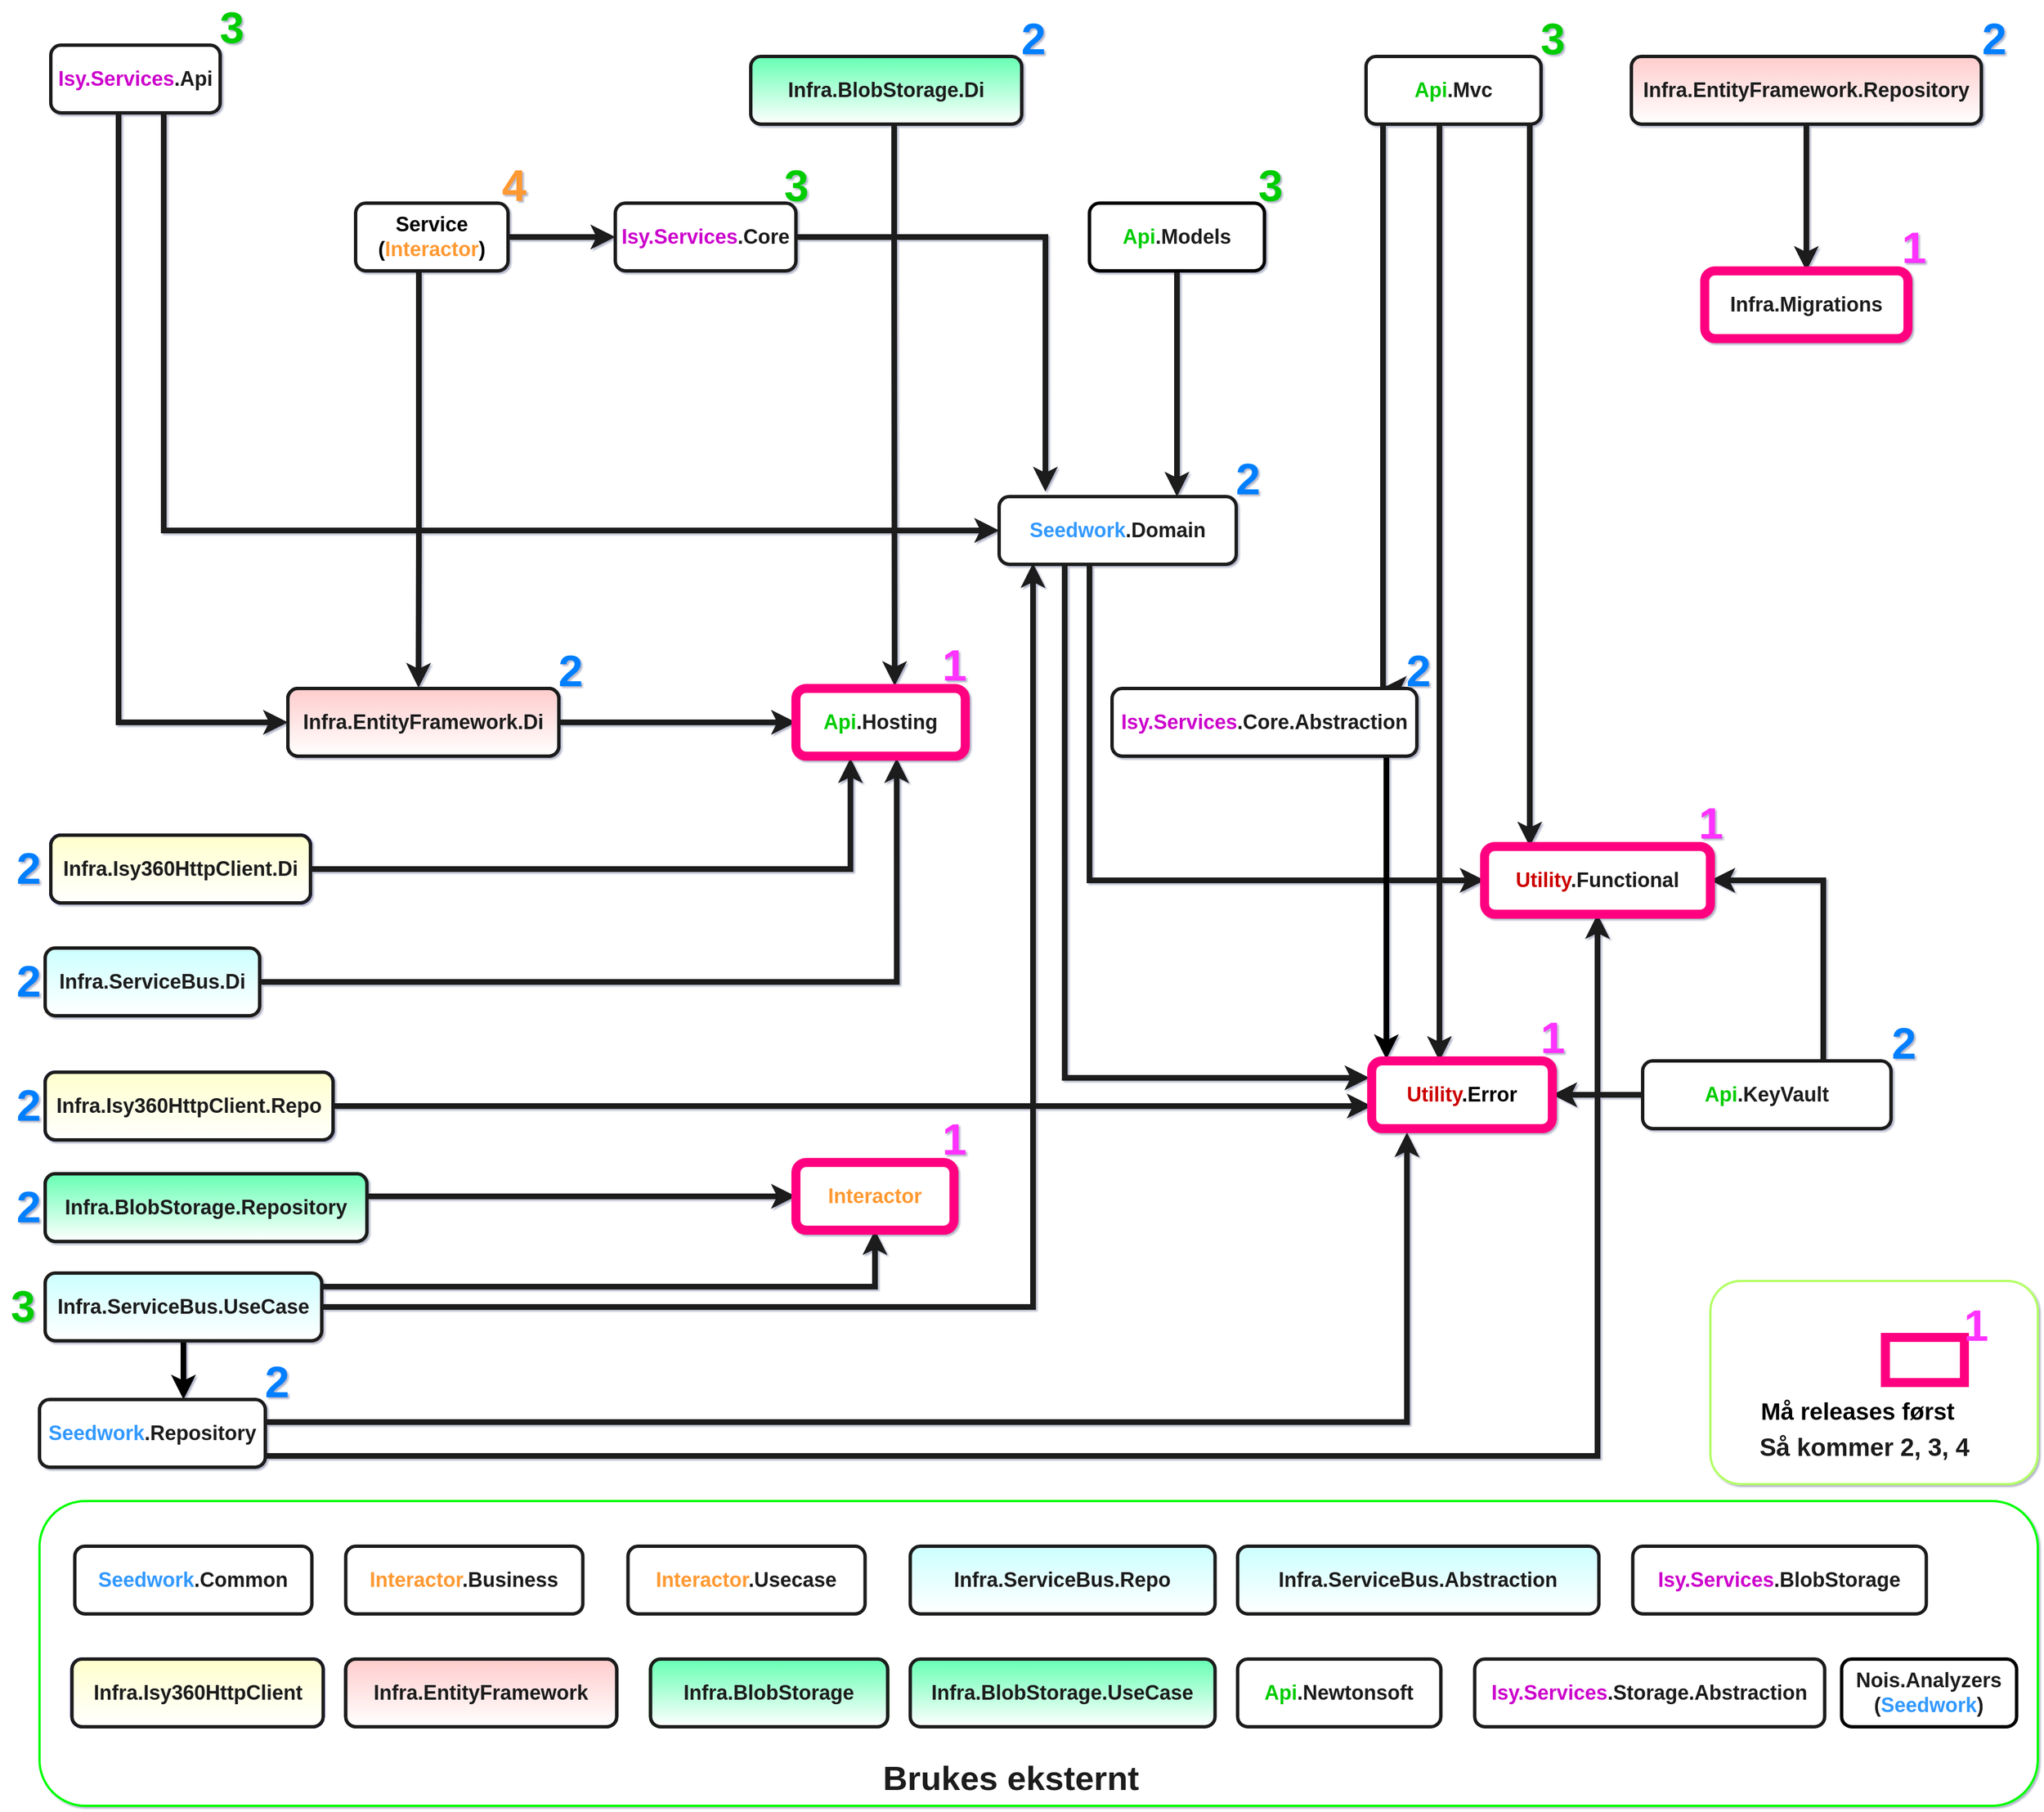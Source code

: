 <mxfile version="17.4.0" type="github">
  <diagram id="BloK7KgIiPIShck0txBu" name="Page-1">
    <mxGraphModel dx="2059" dy="1755" grid="1" gridSize="10" guides="1" tooltips="1" connect="1" arrows="1" fold="1" page="1" pageScale="1" pageWidth="2336" pageHeight="1654" background="#ffffff" math="0" shadow="1">
      <root>
        <mxCell id="0" />
        <mxCell id="1" parent="0" />
        <mxCell id="nN8ZbrXAPu-TwDH_L9tX-152" value="" style="rounded=1;whiteSpace=wrap;html=1;fontSize=22;fontColor=#1A1A1A;strokeColor=#B3FF66;strokeWidth=2;fillColor=#FFFFFF;gradientColor=#FFFFFF;" parent="1" vertex="1">
          <mxGeometry x="1520" y="1145" width="290" height="180" as="geometry" />
        </mxCell>
        <mxCell id="nN8ZbrXAPu-TwDH_L9tX-120" value="" style="rounded=1;whiteSpace=wrap;html=1;fontSize=21;fontColor=#FF0000;strokeColor=#00FF00;strokeWidth=2;fillColor=#FFFFFF;gradientColor=#FFFFFF;" parent="1" vertex="1">
          <mxGeometry x="40" y="1340" width="1770" height="270" as="geometry" />
        </mxCell>
        <mxCell id="nN8ZbrXAPu-TwDH_L9tX-8" style="edgeStyle=orthogonalEdgeStyle;rounded=0;orthogonalLoop=1;jettySize=auto;html=1;entryX=0;entryY=0.5;entryDx=0;entryDy=0;fontSize=18;fillColor=#ffe6cc;strokeColor=#1A1A1A;strokeWidth=5;" parent="1" source="Rtryp6twmH3HQ59ZCYGV-1" target="nN8ZbrXAPu-TwDH_L9tX-7" edge="1">
          <mxGeometry relative="1" as="geometry">
            <Array as="points">
              <mxPoint x="110" y="650" />
            </Array>
          </mxGeometry>
        </mxCell>
        <mxCell id="nN8ZbrXAPu-TwDH_L9tX-57" style="edgeStyle=orthogonalEdgeStyle;rounded=0;orthogonalLoop=1;jettySize=auto;html=1;entryX=0;entryY=0.5;entryDx=0;entryDy=0;fontSize=18;fillColor=#ffe6cc;strokeColor=#1A1A1A;strokeWidth=5;" parent="1" source="Rtryp6twmH3HQ59ZCYGV-1" target="nN8ZbrXAPu-TwDH_L9tX-2" edge="1">
          <mxGeometry relative="1" as="geometry">
            <Array as="points">
              <mxPoint x="150" y="480" />
            </Array>
          </mxGeometry>
        </mxCell>
        <UserObject label="&lt;font style=&quot;font-size: 18px&quot;&gt;&lt;font color=&quot;#cc00cc&quot;&gt;Isy.Services&lt;/font&gt;.Api&lt;/font&gt;" link="Isy.Services.Api" id="Rtryp6twmH3HQ59ZCYGV-1">
          <mxCell style="rounded=1;whiteSpace=wrap;html=1;fillColor=#FFFFFF;strokeColor=#1A1A1A;strokeWidth=3;gradientColor=#FFFFFF;fontStyle=1;fontColor=#1A1A1A;" parent="1" vertex="1">
            <mxGeometry x="50" y="50" width="150" height="60" as="geometry" />
          </mxCell>
        </UserObject>
        <mxCell id="nN8ZbrXAPu-TwDH_L9tX-85" style="edgeStyle=orthogonalEdgeStyle;rounded=0;orthogonalLoop=1;jettySize=auto;html=1;entryX=0;entryY=0.5;entryDx=0;entryDy=0;fontSize=18;strokeWidth=5;fillColor=#d0cee2;strokeColor=#1A1A1A;" parent="1" source="nN8ZbrXAPu-TwDH_L9tX-2" target="nN8ZbrXAPu-TwDH_L9tX-91" edge="1">
          <mxGeometry relative="1" as="geometry">
            <Array as="points">
              <mxPoint x="970" y="790" />
            </Array>
          </mxGeometry>
        </mxCell>
        <mxCell id="nN8ZbrXAPu-TwDH_L9tX-94" style="edgeStyle=orthogonalEdgeStyle;rounded=0;orthogonalLoop=1;jettySize=auto;html=1;entryX=0;entryY=0.25;entryDx=0;entryDy=0;fontSize=18;strokeWidth=5;strokeColor=#1A1A1A;" parent="1" edge="1">
          <mxGeometry relative="1" as="geometry">
            <mxPoint x="948.067" y="510" as="sourcePoint" />
            <mxPoint x="1218" y="965" as="targetPoint" />
            <Array as="points">
              <mxPoint x="948" y="965" />
            </Array>
          </mxGeometry>
        </mxCell>
        <UserObject label="&lt;font style=&quot;font-size: 18px&quot;&gt;&lt;font color=&quot;#3399ff&quot;&gt;Seedwork&lt;/font&gt;.Domain&lt;/font&gt;" link="Isy.Services.Api" id="nN8ZbrXAPu-TwDH_L9tX-2">
          <mxCell style="rounded=1;whiteSpace=wrap;html=1;strokeWidth=3;fillColor=#FFFFFF;strokeColor=#1A1A1A;gradientColor=#FFFFFF;fontStyle=1;fontColor=#1A1A1A;" parent="1" vertex="1">
            <mxGeometry x="890" y="450" width="210" height="60" as="geometry" />
          </mxCell>
        </UserObject>
        <UserObject label="&lt;font style=&quot;font-size: 18px&quot;&gt;Utility.Functional&lt;/font&gt;" link="Isy.Services.Api" id="nN8ZbrXAPu-TwDH_L9tX-3">
          <mxCell style="rounded=1;whiteSpace=wrap;html=1;strokeWidth=6;strokeColor=#FF0080;" parent="1" vertex="1">
            <mxGeometry x="1320" y="760" width="200" height="60" as="geometry" />
          </mxCell>
        </UserObject>
        <UserObject label="&lt;font style=&quot;font-size: 18px&quot;&gt;Utility.Error&lt;/font&gt;" link="Isy.Services.Api" id="nN8ZbrXAPu-TwDH_L9tX-4">
          <mxCell style="rounded=1;whiteSpace=wrap;html=1;strokeWidth=6;strokeColor=#FF0080;" parent="1" vertex="1">
            <mxGeometry x="1220" y="950" width="160" height="60" as="geometry" />
          </mxCell>
        </UserObject>
        <UserObject label="&lt;font style=&quot;font-size: 18px&quot;&gt;Api.Hosting&lt;/font&gt;" link="Isy.Services.Api" id="nN8ZbrXAPu-TwDH_L9tX-6">
          <mxCell style="rounded=1;whiteSpace=wrap;html=1;strokeWidth=6;strokeColor=#FF0080;" parent="1" vertex="1">
            <mxGeometry x="710" y="620" width="150" height="60" as="geometry" />
          </mxCell>
        </UserObject>
        <mxCell id="nN8ZbrXAPu-TwDH_L9tX-9" style="edgeStyle=orthogonalEdgeStyle;rounded=0;orthogonalLoop=1;jettySize=auto;html=1;entryX=0;entryY=0.5;entryDx=0;entryDy=0;fontSize=18;fillColor=#dae8fc;strokeColor=#1A1A1A;strokeWidth=5;" parent="1" source="nN8ZbrXAPu-TwDH_L9tX-7" target="nN8ZbrXAPu-TwDH_L9tX-6" edge="1">
          <mxGeometry relative="1" as="geometry" />
        </mxCell>
        <UserObject label="&lt;font style=&quot;font-size: 18px&quot;&gt;Infra.EntityFramework.Di&lt;/font&gt;" link="Isy.Services.Api" id="nN8ZbrXAPu-TwDH_L9tX-7">
          <mxCell style="rounded=1;whiteSpace=wrap;html=1;fillColor=#FFFFFF;strokeColor=#1A1A1A;strokeWidth=3;gradientColor=#FFFFFF;fontStyle=1;fontColor=#FF0000;" parent="1" vertex="1">
            <mxGeometry x="260" y="620" width="240" height="60" as="geometry" />
          </mxCell>
        </UserObject>
        <mxCell id="nN8ZbrXAPu-TwDH_L9tX-80" style="edgeStyle=orthogonalEdgeStyle;rounded=0;orthogonalLoop=1;jettySize=auto;html=1;entryX=0.583;entryY=-0.037;entryDx=0;entryDy=0;entryPerimeter=0;fontSize=18;strokeWidth=5;fillColor=#d0cee2;strokeColor=#1A1A1A;" parent="1" source="nN8ZbrXAPu-TwDH_L9tX-10" target="nN8ZbrXAPu-TwDH_L9tX-6" edge="1">
          <mxGeometry relative="1" as="geometry">
            <Array as="points">
              <mxPoint x="797" y="250" />
              <mxPoint x="797" y="250" />
            </Array>
          </mxGeometry>
        </mxCell>
        <UserObject label="&lt;font style=&quot;font-size: 18px&quot;&gt;Infra.BlobStorage.Di&lt;/font&gt;" link="Isy.Services.Api" id="nN8ZbrXAPu-TwDH_L9tX-10">
          <mxCell style="rounded=1;whiteSpace=wrap;html=1;fillColor=#66FFB3;strokeColor=#1A1A1A;strokeWidth=3;gradientColor=#FFFFFF;fontStyle=1;fontColor=#1A1A1A;" parent="1" vertex="1">
            <mxGeometry x="670" y="60" width="240" height="60" as="geometry" />
          </mxCell>
        </UserObject>
        <mxCell id="nN8ZbrXAPu-TwDH_L9tX-93" style="edgeStyle=orthogonalEdgeStyle;rounded=0;orthogonalLoop=1;jettySize=auto;html=1;entryX=0.75;entryY=0;entryDx=0;entryDy=0;fontSize=18;strokeWidth=5;strokeColor=#1A1A1A;" parent="1" source="nN8ZbrXAPu-TwDH_L9tX-13" target="nN8ZbrXAPu-TwDH_L9tX-2" edge="1">
          <mxGeometry relative="1" as="geometry" />
        </mxCell>
        <UserObject label="&lt;font style=&quot;font-size: 18px&quot;&gt;&lt;font color=&quot;#00cc00&quot;&gt;Api&lt;/font&gt;.Models&lt;/font&gt;" link="Isy.Services.Api" id="nN8ZbrXAPu-TwDH_L9tX-13">
          <mxCell style="rounded=1;whiteSpace=wrap;html=1;strokeWidth=3;fillColor=#FFFFFF;gradientColor=#FFFFFF;strokeColor=#000000;fontStyle=1;fontColor=#1A1A1A;" parent="1" vertex="1">
            <mxGeometry x="970" y="190" width="155" height="60" as="geometry" />
          </mxCell>
        </UserObject>
        <mxCell id="nN8ZbrXAPu-TwDH_L9tX-87" style="edgeStyle=orthogonalEdgeStyle;rounded=0;orthogonalLoop=1;jettySize=auto;html=1;fontSize=18;strokeWidth=5;entryX=1;entryY=0.5;entryDx=0;entryDy=0;fillColor=#fff2cc;gradientColor=#ffd966;strokeColor=#1A1A1A;" parent="1" source="nN8ZbrXAPu-TwDH_L9tX-19" target="nN8ZbrXAPu-TwDH_L9tX-3" edge="1">
          <mxGeometry relative="1" as="geometry">
            <mxPoint x="1670" y="790" as="targetPoint" />
            <Array as="points">
              <mxPoint x="1620" y="790" />
            </Array>
          </mxGeometry>
        </mxCell>
        <mxCell id="nN8ZbrXAPu-TwDH_L9tX-95" style="edgeStyle=orthogonalEdgeStyle;rounded=0;orthogonalLoop=1;jettySize=auto;html=1;entryX=1;entryY=0.5;entryDx=0;entryDy=0;fontSize=18;strokeWidth=5;fillColor=#fff2cc;gradientColor=#ffd966;strokeColor=#1A1A1A;" parent="1" source="nN8ZbrXAPu-TwDH_L9tX-19" target="nN8ZbrXAPu-TwDH_L9tX-90" edge="1">
          <mxGeometry relative="1" as="geometry" />
        </mxCell>
        <UserObject label="&lt;font style=&quot;font-size: 18px&quot;&gt;&lt;font color=&quot;#00cc00&quot;&gt;Api&lt;/font&gt;.KeyVault&lt;/font&gt;" link="Isy.Services.Api" id="nN8ZbrXAPu-TwDH_L9tX-19">
          <mxCell style="rounded=1;whiteSpace=wrap;html=1;strokeWidth=3;fillColor=#FFFFFF;gradientColor=#FFFFFF;strokeColor=#1A1A1A;fontStyle=1;fontColor=#1A1A1A;" parent="1" vertex="1">
            <mxGeometry x="1460" y="950" width="220" height="60" as="geometry" />
          </mxCell>
        </UserObject>
        <mxCell id="nN8ZbrXAPu-TwDH_L9tX-26" style="edgeStyle=orthogonalEdgeStyle;rounded=0;orthogonalLoop=1;jettySize=auto;html=1;fontSize=18;strokeWidth=5;fillColor=#fad9d5;strokeColor=#1A1A1A;" parent="1" source="nN8ZbrXAPu-TwDH_L9tX-22" target="nN8ZbrXAPu-TwDH_L9tX-4" edge="1">
          <mxGeometry relative="1" as="geometry">
            <Array as="points">
              <mxPoint x="1280" y="530" />
              <mxPoint x="1280" y="530" />
            </Array>
          </mxGeometry>
        </mxCell>
        <mxCell id="nN8ZbrXAPu-TwDH_L9tX-77" style="edgeStyle=orthogonalEdgeStyle;rounded=0;orthogonalLoop=1;jettySize=auto;html=1;entryX=0.885;entryY=0;entryDx=0;entryDy=0;entryPerimeter=0;fontSize=18;strokeWidth=5;fillColor=#fad9d5;strokeColor=#1A1A1A;" parent="1" source="nN8ZbrXAPu-TwDH_L9tX-22" target="nN8ZbrXAPu-TwDH_L9tX-23" edge="1">
          <mxGeometry relative="1" as="geometry">
            <Array as="points">
              <mxPoint x="1230" y="230" />
              <mxPoint x="1230" y="230" />
            </Array>
          </mxGeometry>
        </mxCell>
        <mxCell id="nN8ZbrXAPu-TwDH_L9tX-86" style="edgeStyle=orthogonalEdgeStyle;rounded=0;orthogonalLoop=1;jettySize=auto;html=1;fontSize=18;strokeWidth=5;entryX=0.2;entryY=0;entryDx=0;entryDy=0;fillColor=#fad9d5;strokeColor=#1A1A1A;entryPerimeter=0;" parent="1" source="nN8ZbrXAPu-TwDH_L9tX-22" target="nN8ZbrXAPu-TwDH_L9tX-3" edge="1">
          <mxGeometry relative="1" as="geometry">
            <mxPoint x="1440" y="780" as="targetPoint" />
            <Array as="points">
              <mxPoint x="1360" y="720" />
              <mxPoint x="1360" y="720" />
            </Array>
          </mxGeometry>
        </mxCell>
        <UserObject label="&lt;font style=&quot;font-size: 18px&quot;&gt;&lt;font color=&quot;#00cc00&quot;&gt;Api&lt;/font&gt;.Mvc&lt;/font&gt;" link="Isy.Services.Api" id="nN8ZbrXAPu-TwDH_L9tX-22">
          <mxCell style="rounded=1;whiteSpace=wrap;html=1;strokeWidth=3;fillColor=#FFFFFF;strokeColor=#1A1A1A;gradientColor=#FFFFFF;fontStyle=1;fontColor=#1A1A1A;" parent="1" vertex="1">
            <mxGeometry x="1215" y="60" width="155" height="60" as="geometry" />
          </mxCell>
        </UserObject>
        <mxCell id="nN8ZbrXAPu-TwDH_L9tX-75" style="edgeStyle=orthogonalEdgeStyle;rounded=0;orthogonalLoop=1;jettySize=auto;html=1;entryX=0;entryY=0.5;entryDx=0;entryDy=0;fontSize=18;strokeWidth=5;fillColor=#d5e8d4;gradientColor=#97d077;strokeColor=#1A1A1A;" parent="1" source="nN8ZbrXAPu-TwDH_L9tX-28" target="nN8ZbrXAPu-TwDH_L9tX-29" edge="1">
          <mxGeometry relative="1" as="geometry">
            <Array as="points">
              <mxPoint x="430" y="1070" />
              <mxPoint x="430" y="1070" />
            </Array>
          </mxGeometry>
        </mxCell>
        <UserObject label="&lt;font style=&quot;font-size: 18px&quot;&gt;Infra.BlobStorage.Repository&lt;/font&gt;" link="Isy.Services.Api" id="nN8ZbrXAPu-TwDH_L9tX-28">
          <mxCell style="rounded=1;whiteSpace=wrap;html=1;strokeWidth=3;fillColor=#FFFFFF;gradientColor=#FFFFFF;strokeColor=#009900;fontStyle=1;fontColor=#FF0000;" parent="1" vertex="1">
            <mxGeometry x="45" y="1050" width="285" height="60" as="geometry" />
          </mxCell>
        </UserObject>
        <UserObject label="&lt;font style=&quot;font-size: 18px&quot;&gt;Interactor&lt;/font&gt;" link="Isy.Services.Api" id="nN8ZbrXAPu-TwDH_L9tX-29">
          <mxCell style="rounded=1;whiteSpace=wrap;html=1;strokeWidth=6;strokeColor=#FF0080;" parent="1" vertex="1">
            <mxGeometry x="710" y="1040" width="140" height="60" as="geometry" />
          </mxCell>
        </UserObject>
        <mxCell id="nN8ZbrXAPu-TwDH_L9tX-79" style="edgeStyle=orthogonalEdgeStyle;rounded=0;orthogonalLoop=1;jettySize=auto;html=1;entryX=0.195;entryY=-0.074;entryDx=0;entryDy=0;entryPerimeter=0;fontSize=18;strokeWidth=5;strokeColor=#1A1A1A;" parent="1" source="nN8ZbrXAPu-TwDH_L9tX-12" target="nN8ZbrXAPu-TwDH_L9tX-2" edge="1">
          <mxGeometry relative="1" as="geometry" />
        </mxCell>
        <UserObject label="&lt;font style=&quot;font-size: 18px&quot;&gt;&lt;font color=&quot;#cc00cc&quot;&gt;Isy.Services&lt;/font&gt;.Core&lt;/font&gt;" link="Isy.Services.Api" id="nN8ZbrXAPu-TwDH_L9tX-12">
          <mxCell style="rounded=1;whiteSpace=wrap;html=1;fillColor=#FFFFFF;strokeColor=#1A1A1A;strokeWidth=3;gradientColor=#FFFFFF;fontStyle=1;fontColor=#1A1A1A;" parent="1" vertex="1">
            <mxGeometry x="550" y="190" width="160" height="60" as="geometry" />
          </mxCell>
        </UserObject>
        <mxCell id="nN8ZbrXAPu-TwDH_L9tX-78" style="edgeStyle=orthogonalEdgeStyle;rounded=0;orthogonalLoop=1;jettySize=auto;html=1;entryX=0.081;entryY=-0.026;entryDx=0;entryDy=0;entryPerimeter=0;fontSize=18;strokeWidth=5;fillColor=#b0e3e6;strokeColor=#000000;" parent="1" source="nN8ZbrXAPu-TwDH_L9tX-23" target="nN8ZbrXAPu-TwDH_L9tX-4" edge="1">
          <mxGeometry relative="1" as="geometry">
            <Array as="points">
              <mxPoint x="1233" y="750" />
              <mxPoint x="1233" y="750" />
            </Array>
          </mxGeometry>
        </mxCell>
        <UserObject label="&lt;font style=&quot;font-size: 18px&quot;&gt;&lt;font color=&quot;#cc00cc&quot;&gt;Isy.Services&lt;/font&gt;.Core.Abstraction&lt;/font&gt;" link="Isy.Services.Api" id="nN8ZbrXAPu-TwDH_L9tX-23">
          <mxCell style="rounded=1;whiteSpace=wrap;html=1;strokeWidth=3;fillColor=#FFFFFF;strokeColor=#1A1A1A;gradientColor=#FFFFFF;fontStyle=1;fontColor=#1A1A1A;" parent="1" vertex="1">
            <mxGeometry x="990" y="620" width="270" height="60" as="geometry" />
          </mxCell>
        </UserObject>
        <mxCell id="nN8ZbrXAPu-TwDH_L9tX-35" style="edgeStyle=orthogonalEdgeStyle;rounded=0;orthogonalLoop=1;jettySize=auto;html=1;fontSize=18;strokeWidth=5;fillColor=#b0e3e6;strokeColor=#1A1A1A;" parent="1" source="nN8ZbrXAPu-TwDH_L9tX-33" target="nN8ZbrXAPu-TwDH_L9tX-34" edge="1">
          <mxGeometry relative="1" as="geometry">
            <mxPoint x="10" y="1060" as="targetPoint" />
          </mxGeometry>
        </mxCell>
        <UserObject label="&lt;font style=&quot;font-size: 18px&quot;&gt;Infra.EntityFramework.Repository&lt;/font&gt;" link="Isy.Services.Api" id="nN8ZbrXAPu-TwDH_L9tX-33">
          <mxCell style="rounded=1;whiteSpace=wrap;html=1;strokeWidth=3;fillColor=#FFCCCC;strokeColor=#1A1A1A;gradientColor=#FFFFFF;fontStyle=1;fontColor=#1A1A1A;" parent="1" vertex="1">
            <mxGeometry x="1450" y="60" width="310" height="60" as="geometry" />
          </mxCell>
        </UserObject>
        <UserObject label="&lt;font style=&quot;font-size: 18px&quot;&gt;Infra.Migrations&lt;/font&gt;" link="Isy.Services.Api" id="nN8ZbrXAPu-TwDH_L9tX-34">
          <mxCell style="rounded=1;whiteSpace=wrap;html=1;strokeWidth=8;strokeColor=#FF0080;fontStyle=1;fontColor=#1A1A1A;" parent="1" vertex="1">
            <mxGeometry x="1515" y="250" width="180" height="60" as="geometry" />
          </mxCell>
        </UserObject>
        <mxCell id="nN8ZbrXAPu-TwDH_L9tX-82" style="edgeStyle=orthogonalEdgeStyle;rounded=0;orthogonalLoop=1;jettySize=auto;html=1;entryX=0.322;entryY=1.03;entryDx=0;entryDy=0;entryPerimeter=0;fontSize=18;strokeWidth=5;fillColor=#b0e3e6;strokeColor=#1A1A1A;" parent="1" source="nN8ZbrXAPu-TwDH_L9tX-36" target="nN8ZbrXAPu-TwDH_L9tX-6" edge="1">
          <mxGeometry relative="1" as="geometry" />
        </mxCell>
        <UserObject label="&lt;font style=&quot;font-size: 18px&quot;&gt;Infra.Isy360HttpClient.Di&lt;/font&gt;" link="Isy.Services.Api" id="nN8ZbrXAPu-TwDH_L9tX-36">
          <mxCell style="rounded=1;whiteSpace=wrap;html=1;strokeWidth=3;fillColor=#FFFFFF;strokeColor=#0000FF;gradientColor=#FFFFFF;fontStyle=1;fontColor=#FF0000;" parent="1" vertex="1">
            <mxGeometry x="50" y="750" width="230" height="60" as="geometry" />
          </mxCell>
        </UserObject>
        <mxCell id="nN8ZbrXAPu-TwDH_L9tX-40" style="edgeStyle=orthogonalEdgeStyle;rounded=0;orthogonalLoop=1;jettySize=auto;html=1;fontSize=18;strokeWidth=5;fillColor=#fff2cc;strokeColor=#1A1A1A;gradientColor=#ffd966;" parent="1" source="nN8ZbrXAPu-TwDH_L9tX-39" target="nN8ZbrXAPu-TwDH_L9tX-4" edge="1">
          <mxGeometry relative="1" as="geometry">
            <Array as="points">
              <mxPoint x="890" y="990" />
              <mxPoint x="890" y="990" />
            </Array>
          </mxGeometry>
        </mxCell>
        <UserObject label="&lt;font style=&quot;font-size: 18px&quot;&gt;Infra.Isy360HttpClient.Repo&lt;/font&gt;" link="Isy.Services.Api" id="nN8ZbrXAPu-TwDH_L9tX-39">
          <mxCell style="rounded=1;whiteSpace=wrap;html=1;strokeWidth=3;fillColor=#FFFFFF;strokeColor=#0000FF;gradientColor=#FFFFFF;fontStyle=1;fontColor=#FF0000;" parent="1" vertex="1">
            <mxGeometry x="45" y="960" width="255" height="60" as="geometry" />
          </mxCell>
        </UserObject>
        <mxCell id="nN8ZbrXAPu-TwDH_L9tX-81" style="edgeStyle=orthogonalEdgeStyle;rounded=0;orthogonalLoop=1;jettySize=auto;html=1;entryX=0.595;entryY=1.03;entryDx=0;entryDy=0;entryPerimeter=0;fontSize=18;strokeWidth=5;fillColor=#e6d0de;gradientColor=#d5739d;strokeColor=#1A1A1A;" parent="1" source="nN8ZbrXAPu-TwDH_L9tX-41" target="nN8ZbrXAPu-TwDH_L9tX-6" edge="1">
          <mxGeometry relative="1" as="geometry" />
        </mxCell>
        <UserObject label="&lt;font style=&quot;font-size: 18px&quot;&gt;Infra.ServiceBus.Di&lt;/font&gt;" link="Isy.Services.Api" id="nN8ZbrXAPu-TwDH_L9tX-41">
          <mxCell style="rounded=1;whiteSpace=wrap;html=1;strokeWidth=3;fillColor=#FFFFFF;gradientColor=#FFFFFF;strokeColor=#FF9933;fontStyle=1;fontColor=#FF0000;" parent="1" vertex="1">
            <mxGeometry x="45" y="850" width="190" height="60" as="geometry" />
          </mxCell>
        </UserObject>
        <mxCell id="nN8ZbrXAPu-TwDH_L9tX-47" style="edgeStyle=orthogonalEdgeStyle;rounded=0;orthogonalLoop=1;jettySize=auto;html=1;fontSize=18;strokeWidth=5;fillColor=#dae8fc;gradientColor=#7ea6e0;strokeColor=#1A1A1A;" parent="1" source="nN8ZbrXAPu-TwDH_L9tX-43" edge="1">
          <mxGeometry relative="1" as="geometry">
            <mxPoint x="920" y="509" as="targetPoint" />
            <Array as="points">
              <mxPoint x="920" y="1168" />
              <mxPoint x="920" y="509" />
            </Array>
          </mxGeometry>
        </mxCell>
        <mxCell id="nN8ZbrXAPu-TwDH_L9tX-76" style="edgeStyle=orthogonalEdgeStyle;rounded=0;orthogonalLoop=1;jettySize=auto;html=1;entryX=0.5;entryY=1;entryDx=0;entryDy=0;fontSize=18;strokeWidth=5;fillColor=#dae8fc;gradientColor=#7ea6e0;strokeColor=#1A1A1A;" parent="1" source="nN8ZbrXAPu-TwDH_L9tX-43" target="nN8ZbrXAPu-TwDH_L9tX-29" edge="1">
          <mxGeometry relative="1" as="geometry">
            <Array as="points">
              <mxPoint x="780" y="1150" />
            </Array>
          </mxGeometry>
        </mxCell>
        <mxCell id="nN8ZbrXAPu-TwDH_L9tX-102" style="edgeStyle=orthogonalEdgeStyle;rounded=0;orthogonalLoop=1;jettySize=auto;html=1;fontSize=21;strokeColor=#000000;strokeWidth=5;" parent="1" source="nN8ZbrXAPu-TwDH_L9tX-43" edge="1">
          <mxGeometry relative="1" as="geometry">
            <mxPoint x="167.5" y="1250.0" as="targetPoint" />
          </mxGeometry>
        </mxCell>
        <UserObject label="&lt;font style=&quot;font-size: 18px&quot;&gt;Infra.ServiceBus.UseCase&lt;/font&gt;" link="Isy.Services.Api" id="nN8ZbrXAPu-TwDH_L9tX-43">
          <mxCell style="rounded=1;whiteSpace=wrap;html=1;strokeWidth=3;fillColor=#FFFFFF;gradientColor=#FFFFFF;strokeColor=#FF9933;fontStyle=1;fontColor=#FF0000;" parent="1" vertex="1">
            <mxGeometry x="45" y="1138" width="245" height="60" as="geometry" />
          </mxCell>
        </UserObject>
        <mxCell id="nN8ZbrXAPu-TwDH_L9tX-48" style="edgeStyle=orthogonalEdgeStyle;rounded=0;orthogonalLoop=1;jettySize=auto;html=1;entryX=0.195;entryY=1.056;entryDx=0;entryDy=0;entryPerimeter=0;fontSize=18;strokeWidth=5;fillColor=#b0e3e6;strokeColor=#1A1A1A;" parent="1" source="nN8ZbrXAPu-TwDH_L9tX-44" target="nN8ZbrXAPu-TwDH_L9tX-4" edge="1">
          <mxGeometry relative="1" as="geometry">
            <Array as="points">
              <mxPoint x="1251" y="1270" />
            </Array>
          </mxGeometry>
        </mxCell>
        <mxCell id="nN8ZbrXAPu-TwDH_L9tX-50" style="edgeStyle=orthogonalEdgeStyle;rounded=0;orthogonalLoop=1;jettySize=auto;html=1;fontSize=18;strokeWidth=5;fillColor=#b0e3e6;strokeColor=#1A1A1A;entryX=0.5;entryY=1;entryDx=0;entryDy=0;" parent="1" source="nN8ZbrXAPu-TwDH_L9tX-44" target="nN8ZbrXAPu-TwDH_L9tX-3" edge="1">
          <mxGeometry relative="1" as="geometry">
            <Array as="points">
              <mxPoint x="1420" y="1300" />
            </Array>
          </mxGeometry>
        </mxCell>
        <UserObject label="&lt;font style=&quot;font-size: 18px&quot;&gt;&lt;font color=&quot;#3399ff&quot;&gt;Seedwork&lt;/font&gt;.Repository&lt;/font&gt;" link="Isy.Services.Api" id="nN8ZbrXAPu-TwDH_L9tX-44">
          <mxCell style="rounded=1;whiteSpace=wrap;html=1;strokeWidth=3;fillColor=#FFFFFF;strokeColor=#1A1A1A;gradientColor=#FFFFFF;fontStyle=1;fontColor=#1A1A1A;" parent="1" vertex="1">
            <mxGeometry x="40" y="1250" width="200" height="60" as="geometry" />
          </mxCell>
        </UserObject>
        <mxCell id="nN8ZbrXAPu-TwDH_L9tX-52" style="edgeStyle=orthogonalEdgeStyle;rounded=0;orthogonalLoop=1;jettySize=auto;html=1;fontSize=18;fillColor=#d5e8d4;strokeColor=#1A1A1A;strokeWidth=5;" parent="1" source="nN8ZbrXAPu-TwDH_L9tX-51" target="nN8ZbrXAPu-TwDH_L9tX-12" edge="1">
          <mxGeometry relative="1" as="geometry">
            <Array as="points">
              <mxPoint x="350" y="240" />
            </Array>
          </mxGeometry>
        </mxCell>
        <mxCell id="nN8ZbrXAPu-TwDH_L9tX-54" style="edgeStyle=orthogonalEdgeStyle;rounded=0;orthogonalLoop=1;jettySize=auto;html=1;entryX=0.482;entryY=-0.011;entryDx=0;entryDy=0;entryPerimeter=0;fontSize=18;fillColor=#d5e8d4;strokeColor=#1A1A1A;strokeWidth=5;" parent="1" source="nN8ZbrXAPu-TwDH_L9tX-51" target="nN8ZbrXAPu-TwDH_L9tX-7" edge="1">
          <mxGeometry relative="1" as="geometry">
            <Array as="points">
              <mxPoint x="376" y="500" />
              <mxPoint x="376" y="500" />
            </Array>
          </mxGeometry>
        </mxCell>
        <UserObject label="&lt;font style=&quot;font-size: 18px&quot;&gt;Service&lt;br&gt;(&lt;font color=&quot;#ff9933&quot;&gt;Interactor&lt;/font&gt;)&lt;br&gt;&lt;/font&gt;" link="Isy.Services.Api" id="nN8ZbrXAPu-TwDH_L9tX-51">
          <mxCell style="rounded=1;whiteSpace=wrap;html=1;fillColor=#FFFFFF;strokeColor=#1A1A1A;strokeWidth=3;gradientColor=#FFFFFF;fontStyle=1" parent="1" vertex="1">
            <mxGeometry x="320" y="190" width="135" height="60" as="geometry" />
          </mxCell>
        </UserObject>
        <UserObject label="&lt;font style=&quot;font-size: 18px&quot; color=&quot;#ff9933&quot;&gt;Interactor&lt;/font&gt;" link="Isy.Services.Api" id="nN8ZbrXAPu-TwDH_L9tX-89">
          <mxCell style="rounded=1;whiteSpace=wrap;html=1;strokeWidth=8;strokeColor=#FF0080;fontStyle=1;fontColor=#1A1A1A;" parent="1" vertex="1">
            <mxGeometry x="710" y="1040" width="140" height="60" as="geometry" />
          </mxCell>
        </UserObject>
        <UserObject label="&lt;font style=&quot;font-size: 18px&quot;&gt;&lt;font color=&quot;#cc0000&quot;&gt;Utility&lt;/font&gt;.Error&lt;/font&gt;" link="Isy.Services.Api" id="nN8ZbrXAPu-TwDH_L9tX-90">
          <mxCell style="rounded=1;whiteSpace=wrap;html=1;strokeWidth=8;strokeColor=#FF0080;fontStyle=1" parent="1" vertex="1">
            <mxGeometry x="1220" y="950" width="160" height="60" as="geometry" />
          </mxCell>
        </UserObject>
        <UserObject label="&lt;font style=&quot;font-size: 18px&quot;&gt;&lt;font color=&quot;#cc0000&quot;&gt;Utility&lt;/font&gt;.Functional&lt;/font&gt;" link="Isy.Services.Api" id="nN8ZbrXAPu-TwDH_L9tX-91">
          <mxCell style="rounded=1;whiteSpace=wrap;html=1;strokeWidth=8;strokeColor=#FF0080;fontStyle=1;fontColor=#1A1A1A;" parent="1" vertex="1">
            <mxGeometry x="1320" y="760" width="200" height="60" as="geometry" />
          </mxCell>
        </UserObject>
        <UserObject label="&lt;font style=&quot;font-size: 18px&quot;&gt;&lt;font color=&quot;#00cc00&quot;&gt;Api&lt;/font&gt;.Hosting&lt;/font&gt;" link="Isy.Services.Api" id="nN8ZbrXAPu-TwDH_L9tX-92">
          <mxCell style="rounded=1;whiteSpace=wrap;html=1;strokeWidth=8;strokeColor=#FF0080;fontStyle=1;fontColor=#1A1A1A;" parent="1" vertex="1">
            <mxGeometry x="710" y="620" width="150" height="60" as="geometry" />
          </mxCell>
        </UserObject>
        <mxCell id="nN8ZbrXAPu-TwDH_L9tX-97" value="" style="rounded=0;whiteSpace=wrap;html=1;fontSize=18;strokeColor=#FF0080;strokeWidth=8;fillColor=#FFFFFF;" parent="1" vertex="1">
          <mxGeometry x="1675" y="1195" width="70" height="40" as="geometry" />
        </mxCell>
        <mxCell id="nN8ZbrXAPu-TwDH_L9tX-98" value="&lt;font style=&quot;font-size: 21px&quot;&gt;&lt;b&gt;M&lt;/b&gt;&lt;/font&gt;&lt;b style=&quot;font-size: 21px&quot;&gt;å releases først&lt;/b&gt;" style="text;html=1;align=center;verticalAlign=middle;resizable=0;points=[];autosize=1;strokeColor=none;fillColor=none;fontSize=18;" parent="1" vertex="1">
          <mxGeometry x="1555" y="1245" width="190" height="30" as="geometry" />
        </mxCell>
        <UserObject label="&lt;font style=&quot;font-size: 18px&quot;&gt;&lt;font color=&quot;#3399ff&quot;&gt;Seedwork&lt;/font&gt;.Common&lt;/font&gt;" link="Isy.Services.Api" id="nN8ZbrXAPu-TwDH_L9tX-103">
          <mxCell style="rounded=1;whiteSpace=wrap;html=1;strokeWidth=3;fillColor=#FFFFFF;strokeColor=#1A1A1A;gradientColor=#FFFFFF;fontStyle=1;fontColor=#1A1A1A;" parent="1" vertex="1">
            <mxGeometry x="71.25" y="1380" width="210" height="60" as="geometry" />
          </mxCell>
        </UserObject>
        <UserObject label="&lt;font style=&quot;font-size: 18px&quot;&gt;&lt;font color=&quot;#ff9933&quot;&gt;Interactor&lt;/font&gt;.Business&lt;/font&gt;" link="Isy.Services.Api" id="nN8ZbrXAPu-TwDH_L9tX-104">
          <mxCell style="rounded=1;whiteSpace=wrap;html=1;strokeWidth=3;fillColor=#FFFFFF;strokeColor=#1A1A1A;gradientColor=#FFFFFF;fontStyle=1;fontColor=#1A1A1A;" parent="1" vertex="1">
            <mxGeometry x="311.25" y="1380" width="210" height="60" as="geometry" />
          </mxCell>
        </UserObject>
        <UserObject label="&lt;span style=&quot;font-size: 18px&quot;&gt;&lt;font color=&quot;#ff9933&quot;&gt;Interactor&lt;/font&gt;.Usecase&lt;/span&gt;" link="Isy.Services.Api" id="nN8ZbrXAPu-TwDH_L9tX-105">
          <mxCell style="rounded=1;whiteSpace=wrap;html=1;strokeWidth=3;fillColor=#FFFFFF;strokeColor=#1A1A1A;gradientColor=#FFFFFF;fontStyle=1;fontColor=#1A1A1A;" parent="1" vertex="1">
            <mxGeometry x="561.25" y="1380" width="210" height="60" as="geometry" />
          </mxCell>
        </UserObject>
        <UserObject label="&lt;span style=&quot;font-size: 18px&quot;&gt;Infra.ServiceBus.Repo&lt;/span&gt;" link="Isy.Services.Api" id="nN8ZbrXAPu-TwDH_L9tX-107">
          <mxCell style="rounded=1;whiteSpace=wrap;html=1;strokeWidth=3;fillColor=#CCFFFF;strokeColor=#1A1A1A;gradientColor=#FFFFFF;fontStyle=1;fontColor=#1A1A1A;" parent="1" vertex="1">
            <mxGeometry x="811.25" y="1380" width="270" height="60" as="geometry" />
          </mxCell>
        </UserObject>
        <UserObject label="&lt;span style=&quot;font-size: 18px&quot;&gt;Infra.ServiceBus.Abstraction&lt;/span&gt;" link="Isy.Services.Api" id="nN8ZbrXAPu-TwDH_L9tX-108">
          <mxCell style="rounded=1;whiteSpace=wrap;html=1;strokeWidth=3;fillColor=#CCFFFF;strokeColor=#1A1A1A;gradientColor=#FFFFFF;fontStyle=1;fontColor=#1A1A1A;" parent="1" vertex="1">
            <mxGeometry x="1101.25" y="1380" width="320" height="60" as="geometry" />
          </mxCell>
        </UserObject>
        <UserObject label="&lt;font style=&quot;font-size: 18px&quot;&gt;Infra.Isy360HttpClient&lt;/font&gt;" link="Isy.Services.Api" id="nN8ZbrXAPu-TwDH_L9tX-110">
          <mxCell style="rounded=1;whiteSpace=wrap;html=1;strokeWidth=3;fillColor=#FFFFFF;strokeColor=#0000FF;gradientColor=#FFFFFF;fontStyle=1;align=center;fontColor=#FF0000;" parent="1" vertex="1">
            <mxGeometry x="68.75" y="1480" width="222.5" height="60" as="geometry" />
          </mxCell>
        </UserObject>
        <UserObject label="&lt;font style=&quot;font-size: 18px&quot;&gt;Infra.EntityFramework&lt;/font&gt;" link="Isy.Services.Api" id="nN8ZbrXAPu-TwDH_L9tX-111">
          <mxCell style="rounded=1;whiteSpace=wrap;html=1;strokeWidth=3;fillColor=#FFFFFF;strokeColor=#1A1A1A;gradientColor=#FFFFFF;fontStyle=1;align=center;fontColor=#FF0000;" parent="1" vertex="1">
            <mxGeometry x="311.25" y="1480" width="240" height="60" as="geometry" />
          </mxCell>
        </UserObject>
        <UserObject label="&lt;font style=&quot;font-size: 18px&quot;&gt;Infra.BlobStorage&lt;/font&gt;" link="Isy.Services.Api" id="nN8ZbrXAPu-TwDH_L9tX-112">
          <mxCell style="rounded=1;whiteSpace=wrap;html=1;fillColor=#FFFFFF;strokeColor=#009900;strokeWidth=3;gradientColor=#FFFFFF;fontStyle=1;align=center;fontColor=#FF0000;" parent="1" vertex="1">
            <mxGeometry x="581.25" y="1480" width="210" height="60" as="geometry" />
          </mxCell>
        </UserObject>
        <UserObject label="&lt;font style=&quot;font-size: 18px&quot;&gt;Infra.BlobStorage.UseCase&lt;/font&gt;" link="Isy.Services.Api" id="nN8ZbrXAPu-TwDH_L9tX-113">
          <mxCell style="rounded=1;whiteSpace=wrap;html=1;fillColor=#66FFB3;strokeColor=#1A1A1A;strokeWidth=3;gradientColor=#FFFFFF;fontStyle=1;align=center;fontColor=#1A1A1A;" parent="1" vertex="1">
            <mxGeometry x="811.25" y="1480" width="270" height="60" as="geometry" />
          </mxCell>
        </UserObject>
        <UserObject label="&lt;font style=&quot;font-size: 18px&quot;&gt;&lt;font color=&quot;#00cc00&quot;&gt;Api&lt;/font&gt;.Newtonsoft&lt;/font&gt;" link="Isy.Services.Api" id="nN8ZbrXAPu-TwDH_L9tX-114">
          <mxCell style="rounded=1;whiteSpace=wrap;html=1;strokeWidth=3;fillColor=#FFFFFF;strokeColor=#1A1A1A;gradientColor=#FFFFFF;fontStyle=1;align=center;fontColor=#1A1A1A;" parent="1" vertex="1">
            <mxGeometry x="1101.25" y="1480" width="180" height="60" as="geometry" />
          </mxCell>
        </UserObject>
        <UserObject label="&lt;font style=&quot;font-size: 18px&quot;&gt;Nois.Analyzers&lt;br&gt;(&lt;font color=&quot;#3399ff&quot;&gt;Seedwork&lt;/font&gt;)&lt;br&gt;&lt;/font&gt;" link="Isy.Services.Api" id="nN8ZbrXAPu-TwDH_L9tX-115">
          <mxCell style="rounded=1;whiteSpace=wrap;html=1;strokeWidth=3;fillColor=#FFFFFF;gradientColor=#FFFFFF;strokeColor=#000000;fontStyle=1;fontColor=#1A1A1A;" parent="1" vertex="1">
            <mxGeometry x="1636.25" y="1480" width="155" height="60" as="geometry" />
          </mxCell>
        </UserObject>
        <UserObject label="&lt;font style=&quot;font-size: 18px&quot;&gt;&lt;font color=&quot;#cc00cc&quot;&gt;Isy.Services&lt;/font&gt;.BlobStorage&lt;/font&gt;" link="Isy.Services.Api" id="nN8ZbrXAPu-TwDH_L9tX-116">
          <mxCell style="rounded=1;whiteSpace=wrap;html=1;fillColor=#FFFFFF;strokeColor=#1A1A1A;strokeWidth=3;gradientColor=#FFFFFF;fontStyle=1;align=center;fontColor=#1A1A1A;" parent="1" vertex="1">
            <mxGeometry x="1451.25" y="1380" width="260" height="60" as="geometry" />
          </mxCell>
        </UserObject>
        <UserObject label="&lt;font style=&quot;font-size: 18px&quot;&gt;&lt;font color=&quot;#cc00cc&quot;&gt;Isy.Services&lt;/font&gt;.Storage.Abstraction&lt;/font&gt;" link="Isy.Services.Api" id="nN8ZbrXAPu-TwDH_L9tX-117">
          <mxCell style="rounded=1;whiteSpace=wrap;html=1;fillColor=#FFFFFF;strokeColor=#1A1A1A;strokeWidth=3;gradientColor=#FFFFFF;fontStyle=1;align=center;fontColor=#1A1A1A;" parent="1" vertex="1">
            <mxGeometry x="1311.25" y="1480" width="310" height="60" as="geometry" />
          </mxCell>
        </UserObject>
        <mxCell id="nN8ZbrXAPu-TwDH_L9tX-121" value="&lt;b&gt;&lt;font style=&quot;font-size: 30px&quot; color=&quot;#1a1a1a&quot;&gt;Brukes eksternt&lt;/font&gt;&lt;/b&gt;" style="text;html=1;align=center;verticalAlign=middle;resizable=0;points=[];autosize=1;strokeColor=none;fillColor=none;fontSize=21;fontColor=#FF0000;" parent="1" vertex="1">
          <mxGeometry x="780" y="1570" width="240" height="30" as="geometry" />
        </mxCell>
        <mxCell id="nN8ZbrXAPu-TwDH_L9tX-122" value="&lt;b&gt;&lt;font style=&quot;font-size: 39px&quot; color=&quot;#ff33ff&quot;&gt;1&lt;/font&gt;&lt;/b&gt;" style="text;html=1;align=center;verticalAlign=middle;resizable=0;points=[];autosize=1;strokeColor=none;fillColor=none;fontSize=30;fontColor=#FF0000;" parent="1" vertex="1">
          <mxGeometry x="1360" y="910" width="40" height="40" as="geometry" />
        </mxCell>
        <mxCell id="nN8ZbrXAPu-TwDH_L9tX-123" value="&lt;b&gt;&lt;font style=&quot;font-size: 39px&quot; color=&quot;#ff33ff&quot;&gt;1&lt;/font&gt;&lt;/b&gt;" style="text;html=1;align=center;verticalAlign=middle;resizable=0;points=[];autosize=1;strokeColor=none;fillColor=none;fontSize=30;fontColor=#FF0000;" parent="1" vertex="1">
          <mxGeometry x="830" y="1000" width="40" height="40" as="geometry" />
        </mxCell>
        <mxCell id="nN8ZbrXAPu-TwDH_L9tX-124" value="&lt;b&gt;&lt;font style=&quot;font-size: 39px&quot; color=&quot;#ff33ff&quot;&gt;1&lt;/font&gt;&lt;/b&gt;" style="text;html=1;align=center;verticalAlign=middle;resizable=0;points=[];autosize=1;strokeColor=none;fillColor=none;fontSize=30;fontColor=#FF0000;" parent="1" vertex="1">
          <mxGeometry x="830" y="580" width="40" height="40" as="geometry" />
        </mxCell>
        <mxCell id="nN8ZbrXAPu-TwDH_L9tX-125" value="&lt;b&gt;&lt;font style=&quot;font-size: 39px&quot; color=&quot;#ff33ff&quot;&gt;1&lt;/font&gt;&lt;/b&gt;" style="text;html=1;align=center;verticalAlign=middle;resizable=0;points=[];autosize=1;strokeColor=none;fillColor=none;fontSize=30;fontColor=#FF0000;" parent="1" vertex="1">
          <mxGeometry x="1500" y="720" width="40" height="40" as="geometry" />
        </mxCell>
        <mxCell id="nN8ZbrXAPu-TwDH_L9tX-126" value="&lt;b&gt;&lt;font style=&quot;font-size: 39px&quot; color=&quot;#ff33ff&quot;&gt;1&lt;/font&gt;&lt;/b&gt;" style="text;html=1;align=center;verticalAlign=middle;resizable=0;points=[];autosize=1;strokeColor=none;fillColor=none;fontSize=30;fontColor=#FF0000;" parent="1" vertex="1">
          <mxGeometry x="1680" y="210" width="40" height="40" as="geometry" />
        </mxCell>
        <mxCell id="nN8ZbrXAPu-TwDH_L9tX-127" value="2" style="text;html=1;align=center;verticalAlign=middle;resizable=0;points=[];autosize=1;strokeColor=none;fillColor=none;fontSize=39;fontColor=#007FFF;fontStyle=1" parent="1" vertex="1">
          <mxGeometry x="900" y="20" width="40" height="50" as="geometry" />
        </mxCell>
        <mxCell id="nN8ZbrXAPu-TwDH_L9tX-128" value="2" style="text;html=1;align=center;verticalAlign=middle;resizable=0;points=[];autosize=1;strokeColor=none;fillColor=none;fontSize=39;fontColor=#007FFF;fontStyle=1" parent="1" vertex="1">
          <mxGeometry x="1241.25" y="580" width="40" height="50" as="geometry" />
        </mxCell>
        <mxCell id="nN8ZbrXAPu-TwDH_L9tX-129" value="2" style="text;html=1;align=center;verticalAlign=middle;resizable=0;points=[];autosize=1;strokeColor=none;fillColor=none;fontSize=39;fontColor=#007FFF;fontStyle=1" parent="1" vertex="1">
          <mxGeometry x="1090" y="410" width="40" height="50" as="geometry" />
        </mxCell>
        <mxCell id="nN8ZbrXAPu-TwDH_L9tX-130" value="2" style="text;html=1;align=center;verticalAlign=middle;resizable=0;points=[];autosize=1;strokeColor=none;fillColor=none;fontSize=39;fontColor=#007FFF;fontStyle=1" parent="1" vertex="1">
          <mxGeometry x="490" y="580" width="40" height="50" as="geometry" />
        </mxCell>
        <mxCell id="nN8ZbrXAPu-TwDH_L9tX-131" value="2" style="text;html=1;align=center;verticalAlign=middle;resizable=0;points=[];autosize=1;strokeColor=none;fillColor=none;fontSize=39;fontColor=#007FFF;fontStyle=1" parent="1" vertex="1">
          <mxGeometry x="230" y="1210" width="40" height="50" as="geometry" />
        </mxCell>
        <mxCell id="nN8ZbrXAPu-TwDH_L9tX-132" value="2" style="text;html=1;align=center;verticalAlign=middle;resizable=0;points=[];autosize=1;strokeColor=none;fillColor=none;fontSize=39;fontColor=#007FFF;fontStyle=1" parent="1" vertex="1">
          <mxGeometry x="1671.25" y="910" width="40" height="50" as="geometry" />
        </mxCell>
        <mxCell id="nN8ZbrXAPu-TwDH_L9tX-133" value="2" style="text;html=1;align=center;verticalAlign=middle;resizable=0;points=[];autosize=1;strokeColor=none;fillColor=none;fontSize=39;fontColor=#007FFF;fontStyle=1" parent="1" vertex="1">
          <mxGeometry x="10" y="755" width="40" height="50" as="geometry" />
        </mxCell>
        <mxCell id="CpTs3W1k_-wcL6b1PG0h-13" value="" style="edgeStyle=orthogonalEdgeStyle;rounded=0;orthogonalLoop=1;jettySize=auto;html=1;fontColor=#1A1A1A;" edge="1" parent="1" source="nN8ZbrXAPu-TwDH_L9tX-134">
          <mxGeometry relative="1" as="geometry">
            <mxPoint x="130" y="880" as="targetPoint" />
          </mxGeometry>
        </mxCell>
        <mxCell id="nN8ZbrXAPu-TwDH_L9tX-134" value="2" style="text;html=1;align=center;verticalAlign=middle;resizable=0;points=[];autosize=1;strokeColor=none;fillColor=none;fontSize=39;fontColor=#007FFF;fontStyle=1" parent="1" vertex="1">
          <mxGeometry x="10" y="855" width="40" height="50" as="geometry" />
        </mxCell>
        <mxCell id="nN8ZbrXAPu-TwDH_L9tX-135" value="2" style="text;html=1;align=center;verticalAlign=middle;resizable=0;points=[];autosize=1;strokeColor=none;fillColor=none;fontSize=39;fontColor=#007FFF;fontStyle=1" parent="1" vertex="1">
          <mxGeometry x="10" y="965" width="40" height="50" as="geometry" />
        </mxCell>
        <mxCell id="nN8ZbrXAPu-TwDH_L9tX-136" value="2" style="text;html=1;align=center;verticalAlign=middle;resizable=0;points=[];autosize=1;strokeColor=none;fillColor=none;fontSize=39;fontColor=#007FFF;fontStyle=1" parent="1" vertex="1">
          <mxGeometry x="10" y="1055" width="40" height="50" as="geometry" />
        </mxCell>
        <mxCell id="nN8ZbrXAPu-TwDH_L9tX-137" value="2" style="text;html=1;align=center;verticalAlign=middle;resizable=0;points=[];autosize=1;strokeColor=none;fillColor=none;fontSize=39;fontColor=#007FFF;fontStyle=1" parent="1" vertex="1">
          <mxGeometry x="1751.25" y="20" width="40" height="50" as="geometry" />
        </mxCell>
        <mxCell id="nN8ZbrXAPu-TwDH_L9tX-143" value="&lt;b&gt;&lt;font color=&quot;#00cc00&quot;&gt;3&lt;/font&gt;&lt;/b&gt;" style="text;html=1;align=center;verticalAlign=middle;resizable=0;points=[];autosize=1;strokeColor=none;fillColor=none;fontSize=39;fontColor=#007FFF;" parent="1" vertex="1">
          <mxGeometry x="190" y="10" width="40" height="50" as="geometry" />
        </mxCell>
        <mxCell id="nN8ZbrXAPu-TwDH_L9tX-144" value="&lt;b&gt;&lt;font color=&quot;#00cc00&quot;&gt;3&lt;/font&gt;&lt;/b&gt;" style="text;html=1;align=center;verticalAlign=middle;resizable=0;points=[];autosize=1;strokeColor=none;fillColor=none;fontSize=39;fontColor=#007FFF;" parent="1" vertex="1">
          <mxGeometry x="690" y="150" width="40" height="50" as="geometry" />
        </mxCell>
        <mxCell id="nN8ZbrXAPu-TwDH_L9tX-145" value="&lt;b&gt;&lt;font color=&quot;#00cc00&quot;&gt;3&lt;/font&gt;&lt;/b&gt;" style="text;html=1;align=center;verticalAlign=middle;resizable=0;points=[];autosize=1;strokeColor=none;fillColor=none;fontSize=39;fontColor=#007FFF;" parent="1" vertex="1">
          <mxGeometry x="1110" y="150" width="40" height="50" as="geometry" />
        </mxCell>
        <mxCell id="nN8ZbrXAPu-TwDH_L9tX-146" value="&lt;b&gt;&lt;font color=&quot;#00cc00&quot;&gt;3&lt;/font&gt;&lt;/b&gt;" style="text;html=1;align=center;verticalAlign=middle;resizable=0;points=[];autosize=1;strokeColor=none;fillColor=none;fontSize=39;fontColor=#007FFF;" parent="1" vertex="1">
          <mxGeometry x="5" y="1143" width="40" height="50" as="geometry" />
        </mxCell>
        <mxCell id="nN8ZbrXAPu-TwDH_L9tX-147" value="&lt;b&gt;&lt;font color=&quot;#00cc00&quot;&gt;3&lt;/font&gt;&lt;/b&gt;" style="text;html=1;align=center;verticalAlign=middle;resizable=0;points=[];autosize=1;strokeColor=none;fillColor=none;fontSize=39;fontColor=#007FFF;" parent="1" vertex="1">
          <mxGeometry x="1360" y="20" width="40" height="50" as="geometry" />
        </mxCell>
        <mxCell id="nN8ZbrXAPu-TwDH_L9tX-148" value="4" style="text;html=1;align=center;verticalAlign=middle;resizable=0;points=[];autosize=1;strokeColor=none;fillColor=none;fontSize=39;fontColor=#FF9933;fontStyle=1" parent="1" vertex="1">
          <mxGeometry x="440" y="150" width="40" height="50" as="geometry" />
        </mxCell>
        <mxCell id="nN8ZbrXAPu-TwDH_L9tX-149" value="&lt;b&gt;&lt;font style=&quot;font-size: 39px&quot; color=&quot;#ff33ff&quot;&gt;1&lt;/font&gt;&lt;/b&gt;" style="text;html=1;align=center;verticalAlign=middle;resizable=0;points=[];autosize=1;strokeColor=none;fillColor=none;fontSize=30;fontColor=#FF0000;" parent="1" vertex="1">
          <mxGeometry x="1735" y="1165" width="40" height="40" as="geometry" />
        </mxCell>
        <mxCell id="nN8ZbrXAPu-TwDH_L9tX-150" value="&lt;b&gt;&lt;font style=&quot;font-size: 22px&quot; color=&quot;#1a1a1a&quot;&gt;Så kommer 2, 3, 4&lt;/font&gt;&lt;/b&gt;" style="text;html=1;align=center;verticalAlign=middle;resizable=0;points=[];autosize=1;strokeColor=none;fillColor=none;fontSize=39;fontColor=#FF9933;" parent="1" vertex="1">
          <mxGeometry x="1556.25" y="1257" width="200" height="60" as="geometry" />
        </mxCell>
        <UserObject label="&lt;font style=&quot;font-size: 18px&quot;&gt;Infra.EntityFramework.Di&lt;/font&gt;" link="Isy.Services.Api" id="CpTs3W1k_-wcL6b1PG0h-1">
          <mxCell style="rounded=1;whiteSpace=wrap;html=1;fillColor=#FFFFFF;strokeColor=#1A1A1A;strokeWidth=3;gradientColor=#FFFFFF;fontStyle=1;fontColor=#FF0000;" vertex="1" parent="1">
            <mxGeometry x="260" y="620" width="240" height="60" as="geometry" />
          </mxCell>
        </UserObject>
        <UserObject label="&lt;font style=&quot;font-size: 18px&quot;&gt;Infra.Isy360HttpClient.Di&lt;/font&gt;" link="Isy.Services.Api" id="CpTs3W1k_-wcL6b1PG0h-2">
          <mxCell style="rounded=1;whiteSpace=wrap;html=1;strokeWidth=3;fillColor=#FFFFFF;strokeColor=#0000FF;gradientColor=#FFFFFF;fontStyle=1;fontColor=#FF0000;" vertex="1" parent="1">
            <mxGeometry x="50" y="750" width="230" height="60" as="geometry" />
          </mxCell>
        </UserObject>
        <UserObject label="&lt;font style=&quot;font-size: 18px&quot;&gt;Infra.EntityFramework.Di&lt;/font&gt;" link="Isy.Services.Api" id="CpTs3W1k_-wcL6b1PG0h-3">
          <mxCell style="rounded=1;whiteSpace=wrap;html=1;fillColor=#FFCCCC;strokeColor=#1A1A1A;strokeWidth=3;gradientColor=#FFFFFF;fontStyle=1;fontColor=#1A1A1A;" vertex="1" parent="1">
            <mxGeometry x="260" y="620" width="240" height="60" as="geometry" />
          </mxCell>
        </UserObject>
        <UserObject label="&lt;font style=&quot;font-size: 18px&quot;&gt;Infra.Isy360HttpClient.Di&lt;/font&gt;" link="Isy.Services.Api" id="CpTs3W1k_-wcL6b1PG0h-4">
          <mxCell style="rounded=1;whiteSpace=wrap;html=1;strokeWidth=3;fillColor=#FFFFCC;strokeColor=#1A1A1A;gradientColor=#FFFFFF;fontStyle=1;fontColor=#1A1A1A;" vertex="1" parent="1">
            <mxGeometry x="50" y="750" width="230" height="60" as="geometry" />
          </mxCell>
        </UserObject>
        <UserObject label="&lt;font style=&quot;font-size: 18px&quot;&gt;Infra.ServiceBus.Di&lt;/font&gt;" link="Isy.Services.Api" id="CpTs3W1k_-wcL6b1PG0h-5">
          <mxCell style="rounded=1;whiteSpace=wrap;html=1;strokeWidth=3;fillColor=#CCFFFF;gradientColor=#FFFFFF;strokeColor=#1A1A1A;fontStyle=1;fontColor=#1A1A1A;" vertex="1" parent="1">
            <mxGeometry x="45" y="850" width="190" height="60" as="geometry" />
          </mxCell>
        </UserObject>
        <UserObject label="&lt;font style=&quot;font-size: 18px&quot;&gt;Infra.Isy360HttpClient.Repo&lt;/font&gt;" link="Isy.Services.Api" id="CpTs3W1k_-wcL6b1PG0h-6">
          <mxCell style="rounded=1;whiteSpace=wrap;html=1;strokeWidth=3;fillColor=#FFFFCC;strokeColor=#1A1A1A;gradientColor=#FFFFFF;fontStyle=1;fontColor=#1A1A1A;" vertex="1" parent="1">
            <mxGeometry x="45" y="960" width="255" height="60" as="geometry" />
          </mxCell>
        </UserObject>
        <UserObject label="&lt;font style=&quot;font-size: 18px&quot;&gt;Infra.BlobStorage.Repository&lt;/font&gt;" link="Isy.Services.Api" id="CpTs3W1k_-wcL6b1PG0h-7">
          <mxCell style="rounded=1;whiteSpace=wrap;html=1;strokeWidth=3;fillColor=#66FFB3;gradientColor=#FFFFFF;strokeColor=#1A1A1A;fontStyle=1;fontColor=#1A1A1A;" vertex="1" parent="1">
            <mxGeometry x="45" y="1050" width="285" height="60" as="geometry" />
          </mxCell>
        </UserObject>
        <UserObject label="&lt;font style=&quot;font-size: 18px&quot;&gt;Infra.ServiceBus.UseCase&lt;/font&gt;" link="Isy.Services.Api" id="CpTs3W1k_-wcL6b1PG0h-8">
          <mxCell style="rounded=1;whiteSpace=wrap;html=1;strokeWidth=3;fillColor=#CCFFFF;gradientColor=#FFFFFF;strokeColor=#1A1A1A;fontStyle=1;fontColor=#1A1A1A;" vertex="1" parent="1">
            <mxGeometry x="45" y="1138" width="245" height="60" as="geometry" />
          </mxCell>
        </UserObject>
        <UserObject label="&lt;font style=&quot;font-size: 18px&quot;&gt;Infra.Isy360HttpClient&lt;/font&gt;" link="Isy.Services.Api" id="CpTs3W1k_-wcL6b1PG0h-9">
          <mxCell style="rounded=1;whiteSpace=wrap;html=1;strokeWidth=3;fillColor=#FFFFCC;strokeColor=#1A1A1A;gradientColor=#FFFFFF;fontStyle=1;align=center;fontColor=#1A1A1A;" vertex="1" parent="1">
            <mxGeometry x="68.75" y="1480" width="222.5" height="60" as="geometry" />
          </mxCell>
        </UserObject>
        <UserObject label="&lt;font style=&quot;font-size: 18px&quot;&gt;Infra.EntityFramework&lt;/font&gt;" link="Isy.Services.Api" id="CpTs3W1k_-wcL6b1PG0h-10">
          <mxCell style="rounded=1;whiteSpace=wrap;html=1;strokeWidth=3;fillColor=#FFCCCC;strokeColor=#1A1A1A;gradientColor=#FFFFFF;fontStyle=1;align=center;fontColor=#1A1A1A;" vertex="1" parent="1">
            <mxGeometry x="311.25" y="1480" width="240" height="60" as="geometry" />
          </mxCell>
        </UserObject>
        <UserObject label="&lt;font style=&quot;font-size: 18px&quot;&gt;Infra.BlobStorage&lt;/font&gt;" link="Isy.Services.Api" id="CpTs3W1k_-wcL6b1PG0h-11">
          <mxCell style="rounded=1;whiteSpace=wrap;html=1;fillColor=#66FFB3;strokeColor=#1A1A1A;strokeWidth=3;gradientColor=#FFFFFF;fontStyle=1;align=center;fontColor=#1A1A1A;" vertex="1" parent="1">
            <mxGeometry x="581.25" y="1480" width="210" height="60" as="geometry" />
          </mxCell>
        </UserObject>
      </root>
    </mxGraphModel>
  </diagram>
</mxfile>

